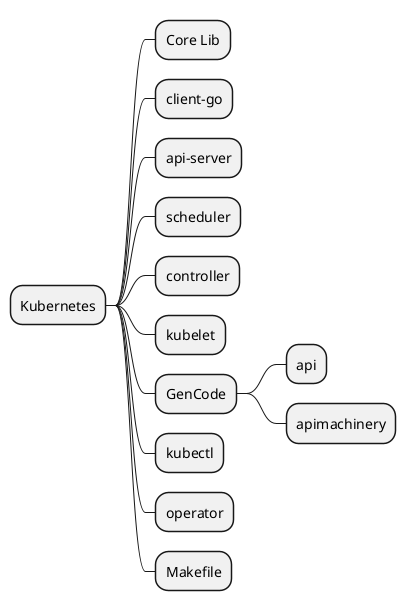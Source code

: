@startmindmap

* Kubernetes
** Core Lib
** client-go
** api-server
** scheduler
** controller
** kubelet
** GenCode
*** api
*** apimachinery
** kubectl
** operator
** Makefile

@endmindmap
